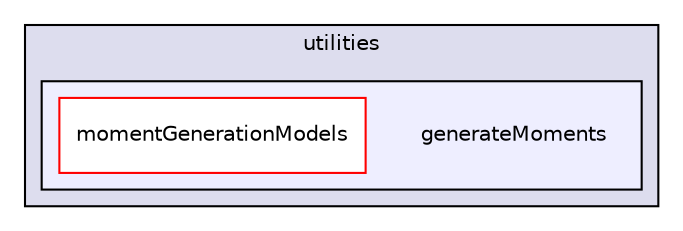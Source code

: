 digraph "generateMoments" {
  bgcolor=transparent;
  compound=true
  node [ fontsize="10", fontname="Helvetica"];
  edge [ labelfontsize="10", labelfontname="Helvetica"];
  subgraph clusterdir_a740ba71acc8f57051af57c325cf1aa6 {
    graph [ bgcolor="#ddddee", pencolor="black", label="utilities" fontname="Helvetica", fontsize="10", URL="dir_a740ba71acc8f57051af57c325cf1aa6.html"]
  subgraph clusterdir_c1a7d52594e9fc42fe1c630af0bab07c {
    graph [ bgcolor="#eeeeff", pencolor="black", label="" URL="dir_c1a7d52594e9fc42fe1c630af0bab07c.html"];
    dir_c1a7d52594e9fc42fe1c630af0bab07c [shape=plaintext label="generateMoments"];
    dir_538b51c5cb33798fc1532c9c9bb5db7b [shape=box label="momentGenerationModels" color="red" fillcolor="white" style="filled" URL="dir_538b51c5cb33798fc1532c9c9bb5db7b.html"];
  }
  }
}

